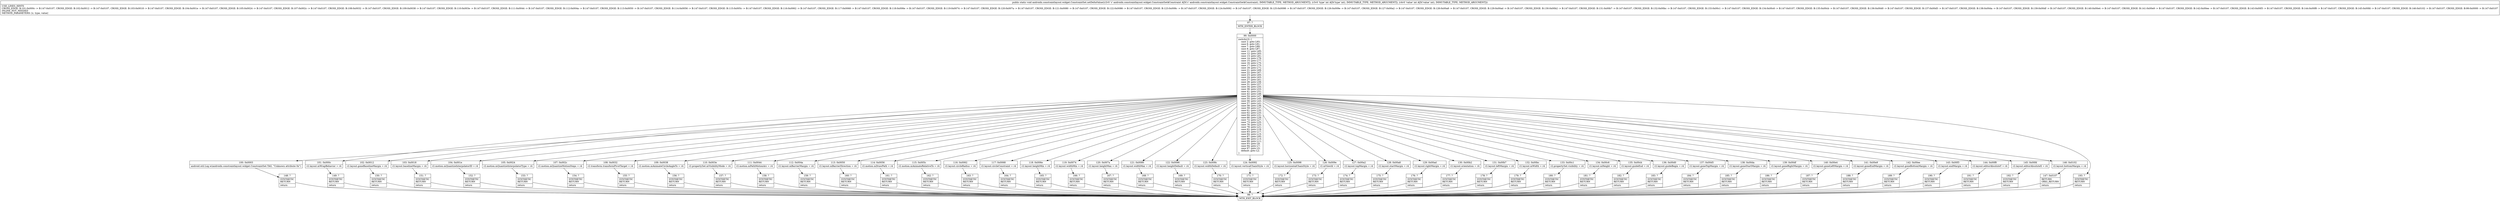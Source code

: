digraph "CFG forandroidx.constraintlayout.widget.ConstraintSet.setDeltaValue(Landroidx\/constraintlayout\/widget\/ConstraintSet$Constraint;II)V" {
Node_97 [shape=record,label="{97\:\ ?|MTH_ENTER_BLOCK\l}"];
Node_99 [shape=record,label="{99\:\ 0x0000|switch(r3) \{\l    case 2: goto L93;\l    case 6: goto L91;\l    case 7: goto L89;\l    case 8: goto L87;\l    case 11: goto L85;\l    case 12: goto L83;\l    case 13: goto L81;\l    case 14: goto L79;\l    case 15: goto L77;\l    case 16: goto L75;\l    case 17: goto L73;\l    case 18: goto L71;\l    case 21: goto L69;\l    case 22: goto L67;\l    case 23: goto L65;\l    case 24: goto L63;\l    case 27: goto L61;\l    case 28: goto L59;\l    case 31: goto L57;\l    case 34: goto L55;\l    case 38: goto L53;\l    case 41: goto L51;\l    case 42: goto L49;\l    case 54: goto L47;\l    case 55: goto L45;\l    case 56: goto L43;\l    case 57: goto L41;\l    case 58: goto L39;\l    case 59: goto L37;\l    case 61: goto L35;\l    case 62: goto L33;\l    case 64: goto L31;\l    case 66: goto L29;\l    case 72: goto L27;\l    case 73: goto L25;\l    case 76: goto L23;\l    case 78: goto L21;\l    case 82: goto L19;\l    case 83: goto L17;\l    case 84: goto L15;\l    case 87: goto L95;\l    case 88: goto L13;\l    case 89: goto L11;\l    case 93: goto L9;\l    case 94: goto L7;\l    case 97: goto L5;\l    default: goto L2;\l\}\l}"];
Node_100 [shape=record,label="{100\:\ 0x0003|android.util.Log.w(androidx.constraintlayout.widget.ConstraintSet.TAG, \"Unknown attribute 0x\")\l}"];
Node_148 [shape=record,label="{148\:\ ?|SYNTHETIC\lRETURN\l|return\l}"];
Node_98 [shape=record,label="{98\:\ ?|MTH_EXIT_BLOCK\l}"];
Node_101 [shape=record,label="{101\:\ 0x000c|r2.layout.mWrapBehavior = r4\l}"];
Node_149 [shape=record,label="{149\:\ ?|SYNTHETIC\lRETURN\l|return\l}"];
Node_102 [shape=record,label="{102\:\ 0x0012|r2.layout.goneBaselineMargin = r4\l}"];
Node_150 [shape=record,label="{150\:\ ?|SYNTHETIC\lRETURN\l|return\l}"];
Node_103 [shape=record,label="{103\:\ 0x0018|r2.layout.baselineMargin = r4\l}"];
Node_151 [shape=record,label="{151\:\ ?|SYNTHETIC\lRETURN\l|return\l}"];
Node_104 [shape=record,label="{104\:\ 0x001e|r2.motion.mQuantizeInterpolatorID = r4\l}"];
Node_152 [shape=record,label="{152\:\ ?|SYNTHETIC\lRETURN\l|return\l}"];
Node_105 [shape=record,label="{105\:\ 0x0024|r2.motion.mQuantizeInterpolatorType = r4\l}"];
Node_153 [shape=record,label="{153\:\ ?|SYNTHETIC\lRETURN\l|return\l}"];
Node_107 [shape=record,label="{107\:\ 0x002c|r2.motion.mQuantizeMotionSteps = r4\l}"];
Node_154 [shape=record,label="{154\:\ ?|SYNTHETIC\lRETURN\l|return\l}"];
Node_108 [shape=record,label="{108\:\ 0x0032|r2.transform.transformPivotTarget = r4\l}"];
Node_155 [shape=record,label="{155\:\ ?|SYNTHETIC\lRETURN\l|return\l}"];
Node_109 [shape=record,label="{109\:\ 0x0038|r2.motion.mAnimateCircleAngleTo = r4\l}"];
Node_156 [shape=record,label="{156\:\ ?|SYNTHETIC\lRETURN\l|return\l}"];
Node_110 [shape=record,label="{110\:\ 0x003e|r2.propertySet.mVisibilityMode = r4\l}"];
Node_157 [shape=record,label="{157\:\ ?|SYNTHETIC\lRETURN\l|return\l}"];
Node_111 [shape=record,label="{111\:\ 0x0044|r2.motion.mPathMotionArc = r4\l}"];
Node_158 [shape=record,label="{158\:\ ?|SYNTHETIC\lRETURN\l|return\l}"];
Node_112 [shape=record,label="{112\:\ 0x004a|r2.layout.mBarrierMargin = r4\l}"];
Node_159 [shape=record,label="{159\:\ ?|SYNTHETIC\lRETURN\l|return\l}"];
Node_113 [shape=record,label="{113\:\ 0x0050|r2.layout.mBarrierDirection = r4\l}"];
Node_160 [shape=record,label="{160\:\ ?|SYNTHETIC\lRETURN\l|return\l}"];
Node_114 [shape=record,label="{114\:\ 0x0056|r2.motion.mDrawPath = r4\l}"];
Node_161 [shape=record,label="{161\:\ ?|SYNTHETIC\lRETURN\l|return\l}"];
Node_115 [shape=record,label="{115\:\ 0x005c|r2.motion.mAnimateRelativeTo = r4\l}"];
Node_162 [shape=record,label="{162\:\ ?|SYNTHETIC\lRETURN\l|return\l}"];
Node_116 [shape=record,label="{116\:\ 0x0062|r2.layout.circleRadius = r4\l}"];
Node_163 [shape=record,label="{163\:\ ?|SYNTHETIC\lRETURN\l|return\l}"];
Node_117 [shape=record,label="{117\:\ 0x0068|r2.layout.circleConstraint = r4\l}"];
Node_164 [shape=record,label="{164\:\ ?|SYNTHETIC\lRETURN\l|return\l}"];
Node_118 [shape=record,label="{118\:\ 0x006e|r2.layout.heightMin = r4\l}"];
Node_165 [shape=record,label="{165\:\ ?|SYNTHETIC\lRETURN\l|return\l}"];
Node_119 [shape=record,label="{119\:\ 0x0074|r2.layout.widthMin = r4\l}"];
Node_166 [shape=record,label="{166\:\ ?|SYNTHETIC\lRETURN\l|return\l}"];
Node_120 [shape=record,label="{120\:\ 0x007a|r2.layout.heightMax = r4\l}"];
Node_167 [shape=record,label="{167\:\ ?|SYNTHETIC\lRETURN\l|return\l}"];
Node_121 [shape=record,label="{121\:\ 0x0080|r2.layout.widthMax = r4\l}"];
Node_168 [shape=record,label="{168\:\ ?|SYNTHETIC\lRETURN\l|return\l}"];
Node_122 [shape=record,label="{122\:\ 0x0086|r2.layout.heightDefault = r4\l}"];
Node_169 [shape=record,label="{169\:\ ?|SYNTHETIC\lRETURN\l|return\l}"];
Node_123 [shape=record,label="{123\:\ 0x008c|r2.layout.widthDefault = r4\l}"];
Node_170 [shape=record,label="{170\:\ ?|SYNTHETIC\lRETURN\l|return\l}"];
Node_124 [shape=record,label="{124\:\ 0x0092|r2.layout.verticalChainStyle = r4\l}"];
Node_171 [shape=record,label="{171\:\ ?|SYNTHETIC\lRETURN\l|return\l}"];
Node_125 [shape=record,label="{125\:\ 0x0098|r2.layout.horizontalChainStyle = r4\l}"];
Node_172 [shape=record,label="{172\:\ ?|SYNTHETIC\lRETURN\l|return\l}"];
Node_126 [shape=record,label="{126\:\ 0x009e|r2.mViewId = r4\l}"];
Node_173 [shape=record,label="{173\:\ ?|SYNTHETIC\lRETURN\l|return\l}"];
Node_127 [shape=record,label="{127\:\ 0x00a2|r2.layout.topMargin = r4\l}"];
Node_174 [shape=record,label="{174\:\ ?|SYNTHETIC\lRETURN\l|return\l}"];
Node_128 [shape=record,label="{128\:\ 0x00a8|r2.layout.startMargin = r4\l}"];
Node_175 [shape=record,label="{175\:\ ?|SYNTHETIC\lRETURN\l|return\l}"];
Node_129 [shape=record,label="{129\:\ 0x00ad|r2.layout.rightMargin = r4\l}"];
Node_176 [shape=record,label="{176\:\ ?|SYNTHETIC\lRETURN\l|return\l}"];
Node_130 [shape=record,label="{130\:\ 0x00b2|r2.layout.orientation = r4\l}"];
Node_177 [shape=record,label="{177\:\ ?|SYNTHETIC\lRETURN\l|return\l}"];
Node_131 [shape=record,label="{131\:\ 0x00b7|r2.layout.leftMargin = r4\l}"];
Node_178 [shape=record,label="{178\:\ ?|SYNTHETIC\lRETURN\l|return\l}"];
Node_132 [shape=record,label="{132\:\ 0x00bc|r2.layout.mWidth = r4\l}"];
Node_179 [shape=record,label="{179\:\ ?|SYNTHETIC\lRETURN\l|return\l}"];
Node_133 [shape=record,label="{133\:\ 0x00c1|r2.propertySet.visibility = r4\l}"];
Node_180 [shape=record,label="{180\:\ ?|SYNTHETIC\lRETURN\l|return\l}"];
Node_134 [shape=record,label="{134\:\ 0x00c6|r2.layout.mHeight = r4\l}"];
Node_181 [shape=record,label="{181\:\ ?|SYNTHETIC\lRETURN\l|return\l}"];
Node_135 [shape=record,label="{135\:\ 0x00cb|r2.layout.guideEnd = r4\l}"];
Node_182 [shape=record,label="{182\:\ ?|SYNTHETIC\lRETURN\l|return\l}"];
Node_136 [shape=record,label="{136\:\ 0x00d0|r2.layout.guideBegin = r4\l}"];
Node_183 [shape=record,label="{183\:\ ?|SYNTHETIC\lRETURN\l|return\l}"];
Node_137 [shape=record,label="{137\:\ 0x00d5|r2.layout.goneTopMargin = r4\l}"];
Node_184 [shape=record,label="{184\:\ ?|SYNTHETIC\lRETURN\l|return\l}"];
Node_138 [shape=record,label="{138\:\ 0x00da|r2.layout.goneStartMargin = r4\l}"];
Node_185 [shape=record,label="{185\:\ ?|SYNTHETIC\lRETURN\l|return\l}"];
Node_139 [shape=record,label="{139\:\ 0x00df|r2.layout.goneRightMargin = r4\l}"];
Node_186 [shape=record,label="{186\:\ ?|SYNTHETIC\lRETURN\l|return\l}"];
Node_140 [shape=record,label="{140\:\ 0x00e4|r2.layout.goneLeftMargin = r4\l}"];
Node_187 [shape=record,label="{187\:\ ?|SYNTHETIC\lRETURN\l|return\l}"];
Node_141 [shape=record,label="{141\:\ 0x00e9|r2.layout.goneEndMargin = r4\l}"];
Node_188 [shape=record,label="{188\:\ ?|SYNTHETIC\lRETURN\l|return\l}"];
Node_142 [shape=record,label="{142\:\ 0x00ee|r2.layout.goneBottomMargin = r4\l}"];
Node_189 [shape=record,label="{189\:\ ?|SYNTHETIC\lRETURN\l|return\l}"];
Node_143 [shape=record,label="{143\:\ 0x00f3|r2.layout.endMargin = r4\l}"];
Node_190 [shape=record,label="{190\:\ ?|SYNTHETIC\lRETURN\l|return\l}"];
Node_144 [shape=record,label="{144\:\ 0x00f8|r2.layout.editorAbsoluteY = r4\l}"];
Node_191 [shape=record,label="{191\:\ ?|SYNTHETIC\lRETURN\l|return\l}"];
Node_145 [shape=record,label="{145\:\ 0x00fd|r2.layout.editorAbsoluteX = r4\l}"];
Node_192 [shape=record,label="{192\:\ ?|SYNTHETIC\lRETURN\l|return\l}"];
Node_146 [shape=record,label="{146\:\ 0x0102|r2.layout.bottomMargin = r4\l}"];
Node_147 [shape=record,label="{147\:\ 0x0107|RETURN\lORIG_RETURN\l|return\l}"];
Node_193 [shape=record,label="{193\:\ ?|SYNTHETIC\lRETURN\l|return\l}"];
MethodNode[shape=record,label="{public static void androidx.constraintlayout.widget.ConstraintSet.setDeltaValue((r2v0 'c' androidx.constraintlayout.widget.ConstraintSet$Constraint A[D('c' androidx.constraintlayout.widget.ConstraintSet$Constraint), IMMUTABLE_TYPE, METHOD_ARGUMENT]), (r3v0 'type' int A[D('type' int), IMMUTABLE_TYPE, METHOD_ARGUMENT]), (r4v0 'value' int A[D('value' int), IMMUTABLE_TYPE, METHOD_ARGUMENT]))  | USE_LINES_HINTS\lCROSS_EDGE: B:101:0x000c \-\> B:147:0x0107, CROSS_EDGE: B:102:0x0012 \-\> B:147:0x0107, CROSS_EDGE: B:103:0x0018 \-\> B:147:0x0107, CROSS_EDGE: B:104:0x001e \-\> B:147:0x0107, CROSS_EDGE: B:105:0x0024 \-\> B:147:0x0107, CROSS_EDGE: B:107:0x002c \-\> B:147:0x0107, CROSS_EDGE: B:108:0x0032 \-\> B:147:0x0107, CROSS_EDGE: B:109:0x0038 \-\> B:147:0x0107, CROSS_EDGE: B:110:0x003e \-\> B:147:0x0107, CROSS_EDGE: B:111:0x0044 \-\> B:147:0x0107, CROSS_EDGE: B:112:0x004a \-\> B:147:0x0107, CROSS_EDGE: B:113:0x0050 \-\> B:147:0x0107, CROSS_EDGE: B:114:0x0056 \-\> B:147:0x0107, CROSS_EDGE: B:115:0x005c \-\> B:147:0x0107, CROSS_EDGE: B:116:0x0062 \-\> B:147:0x0107, CROSS_EDGE: B:117:0x0068 \-\> B:147:0x0107, CROSS_EDGE: B:118:0x006e \-\> B:147:0x0107, CROSS_EDGE: B:119:0x0074 \-\> B:147:0x0107, CROSS_EDGE: B:120:0x007a \-\> B:147:0x0107, CROSS_EDGE: B:121:0x0080 \-\> B:147:0x0107, CROSS_EDGE: B:122:0x0086 \-\> B:147:0x0107, CROSS_EDGE: B:123:0x008c \-\> B:147:0x0107, CROSS_EDGE: B:124:0x0092 \-\> B:147:0x0107, CROSS_EDGE: B:125:0x0098 \-\> B:147:0x0107, CROSS_EDGE: B:126:0x009e \-\> B:147:0x0107, CROSS_EDGE: B:127:0x00a2 \-\> B:147:0x0107, CROSS_EDGE: B:128:0x00a8 \-\> B:147:0x0107, CROSS_EDGE: B:129:0x00ad \-\> B:147:0x0107, CROSS_EDGE: B:130:0x00b2 \-\> B:147:0x0107, CROSS_EDGE: B:131:0x00b7 \-\> B:147:0x0107, CROSS_EDGE: B:132:0x00bc \-\> B:147:0x0107, CROSS_EDGE: B:133:0x00c1 \-\> B:147:0x0107, CROSS_EDGE: B:134:0x00c6 \-\> B:147:0x0107, CROSS_EDGE: B:135:0x00cb \-\> B:147:0x0107, CROSS_EDGE: B:136:0x00d0 \-\> B:147:0x0107, CROSS_EDGE: B:137:0x00d5 \-\> B:147:0x0107, CROSS_EDGE: B:138:0x00da \-\> B:147:0x0107, CROSS_EDGE: B:139:0x00df \-\> B:147:0x0107, CROSS_EDGE: B:140:0x00e4 \-\> B:147:0x0107, CROSS_EDGE: B:141:0x00e9 \-\> B:147:0x0107, CROSS_EDGE: B:142:0x00ee \-\> B:147:0x0107, CROSS_EDGE: B:143:0x00f3 \-\> B:147:0x0107, CROSS_EDGE: B:144:0x00f8 \-\> B:147:0x0107, CROSS_EDGE: B:145:0x00fd \-\> B:147:0x0107, CROSS_EDGE: B:146:0x0102 \-\> B:147:0x0107, CROSS_EDGE: B:99:0x0000 \-\> B:147:0x0107\lINLINE_NOT_NEEDED\lMETHOD_PARAMETERS: [c, type, value]\l}"];
MethodNode -> Node_97;Node_97 -> Node_99;
Node_99 -> Node_100;
Node_99 -> Node_101;
Node_99 -> Node_102;
Node_99 -> Node_103;
Node_99 -> Node_104;
Node_99 -> Node_105;
Node_99 -> Node_107;
Node_99 -> Node_108;
Node_99 -> Node_109;
Node_99 -> Node_110;
Node_99 -> Node_111;
Node_99 -> Node_112;
Node_99 -> Node_113;
Node_99 -> Node_114;
Node_99 -> Node_115;
Node_99 -> Node_116;
Node_99 -> Node_117;
Node_99 -> Node_118;
Node_99 -> Node_119;
Node_99 -> Node_120;
Node_99 -> Node_121;
Node_99 -> Node_122;
Node_99 -> Node_123;
Node_99 -> Node_124;
Node_99 -> Node_125;
Node_99 -> Node_126;
Node_99 -> Node_127;
Node_99 -> Node_128;
Node_99 -> Node_129;
Node_99 -> Node_130;
Node_99 -> Node_131;
Node_99 -> Node_132;
Node_99 -> Node_133;
Node_99 -> Node_134;
Node_99 -> Node_135;
Node_99 -> Node_136;
Node_99 -> Node_137;
Node_99 -> Node_138;
Node_99 -> Node_139;
Node_99 -> Node_140;
Node_99 -> Node_141;
Node_99 -> Node_142;
Node_99 -> Node_143;
Node_99 -> Node_144;
Node_99 -> Node_145;
Node_99 -> Node_146;
Node_99 -> Node_193;
Node_100 -> Node_148;
Node_148 -> Node_98;
Node_101 -> Node_149;
Node_149 -> Node_98;
Node_102 -> Node_150;
Node_150 -> Node_98;
Node_103 -> Node_151;
Node_151 -> Node_98;
Node_104 -> Node_152;
Node_152 -> Node_98;
Node_105 -> Node_153;
Node_153 -> Node_98;
Node_107 -> Node_154;
Node_154 -> Node_98;
Node_108 -> Node_155;
Node_155 -> Node_98;
Node_109 -> Node_156;
Node_156 -> Node_98;
Node_110 -> Node_157;
Node_157 -> Node_98;
Node_111 -> Node_158;
Node_158 -> Node_98;
Node_112 -> Node_159;
Node_159 -> Node_98;
Node_113 -> Node_160;
Node_160 -> Node_98;
Node_114 -> Node_161;
Node_161 -> Node_98;
Node_115 -> Node_162;
Node_162 -> Node_98;
Node_116 -> Node_163;
Node_163 -> Node_98;
Node_117 -> Node_164;
Node_164 -> Node_98;
Node_118 -> Node_165;
Node_165 -> Node_98;
Node_119 -> Node_166;
Node_166 -> Node_98;
Node_120 -> Node_167;
Node_167 -> Node_98;
Node_121 -> Node_168;
Node_168 -> Node_98;
Node_122 -> Node_169;
Node_169 -> Node_98;
Node_123 -> Node_170;
Node_170 -> Node_98;
Node_124 -> Node_171;
Node_171 -> Node_98;
Node_125 -> Node_172;
Node_172 -> Node_98;
Node_126 -> Node_173;
Node_173 -> Node_98;
Node_127 -> Node_174;
Node_174 -> Node_98;
Node_128 -> Node_175;
Node_175 -> Node_98;
Node_129 -> Node_176;
Node_176 -> Node_98;
Node_130 -> Node_177;
Node_177 -> Node_98;
Node_131 -> Node_178;
Node_178 -> Node_98;
Node_132 -> Node_179;
Node_179 -> Node_98;
Node_133 -> Node_180;
Node_180 -> Node_98;
Node_134 -> Node_181;
Node_181 -> Node_98;
Node_135 -> Node_182;
Node_182 -> Node_98;
Node_136 -> Node_183;
Node_183 -> Node_98;
Node_137 -> Node_184;
Node_184 -> Node_98;
Node_138 -> Node_185;
Node_185 -> Node_98;
Node_139 -> Node_186;
Node_186 -> Node_98;
Node_140 -> Node_187;
Node_187 -> Node_98;
Node_141 -> Node_188;
Node_188 -> Node_98;
Node_142 -> Node_189;
Node_189 -> Node_98;
Node_143 -> Node_190;
Node_190 -> Node_98;
Node_144 -> Node_191;
Node_191 -> Node_98;
Node_145 -> Node_192;
Node_192 -> Node_98;
Node_146 -> Node_147;
Node_147 -> Node_98;
Node_193 -> Node_98;
}

